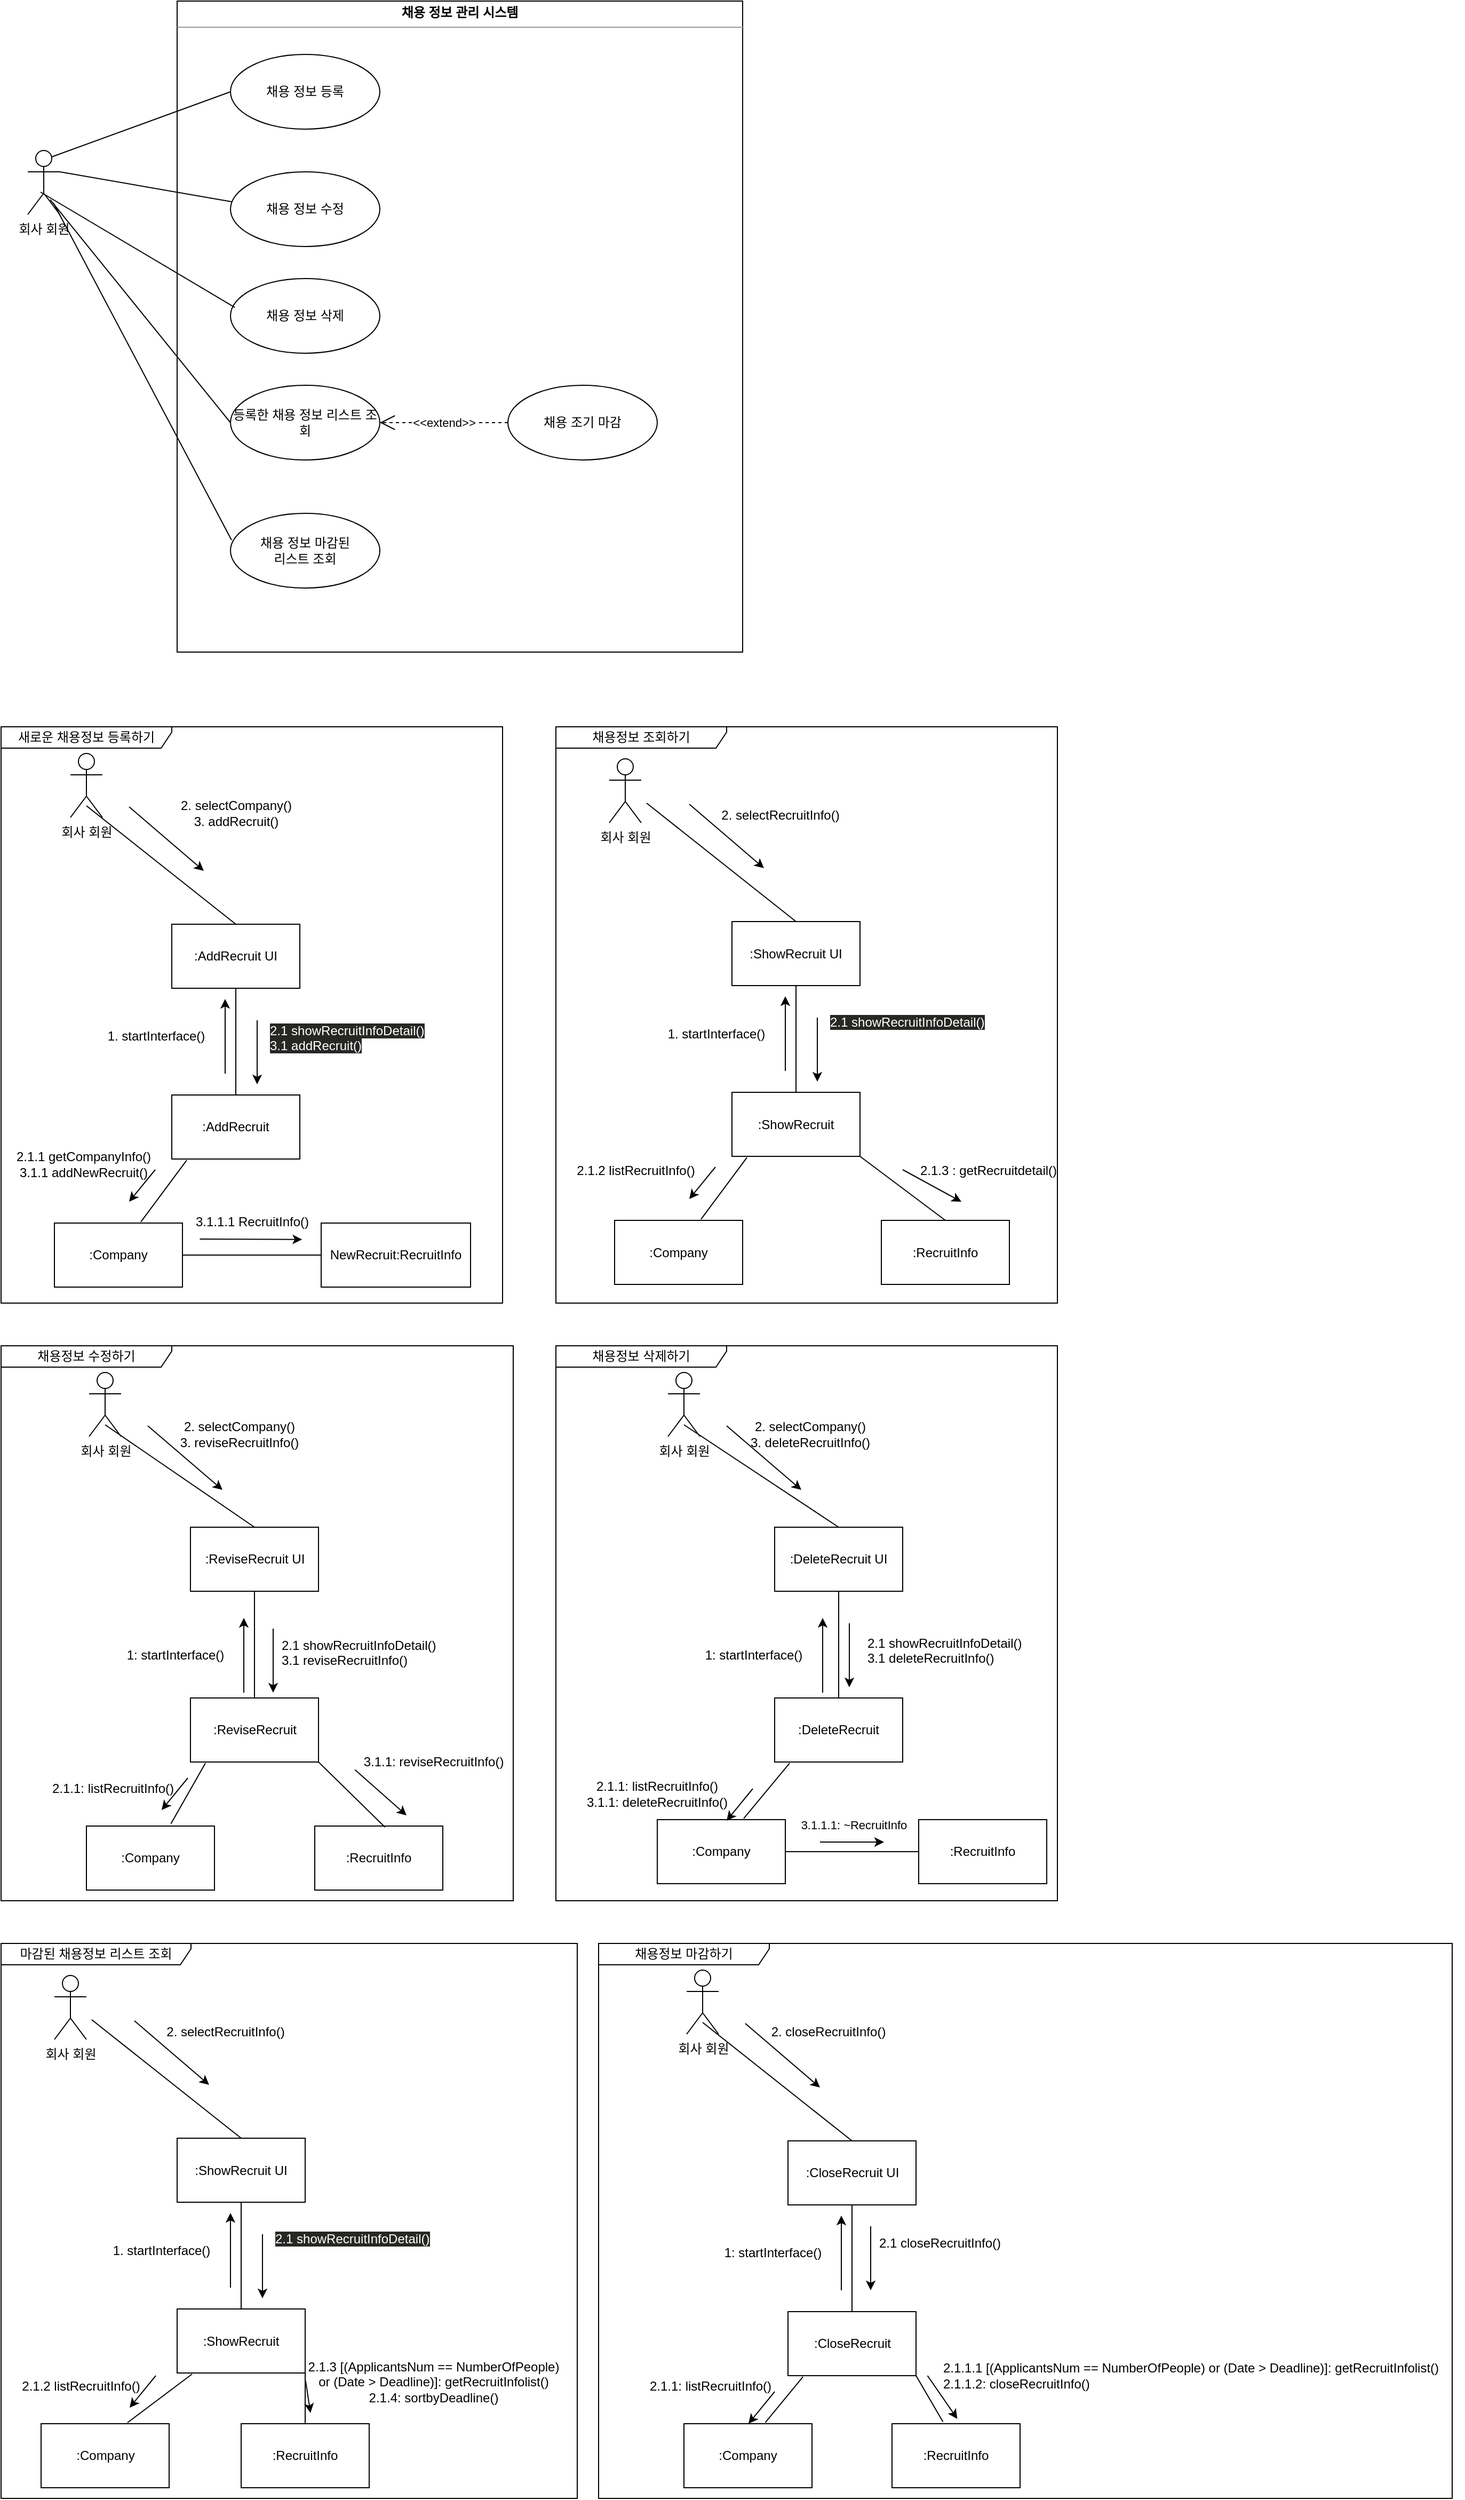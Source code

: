 <mxfile version="21.2.9" type="google">
  <diagram name="Page-1" id="b5b7bab2-c9e2-2cf4-8b2a-24fd1a2a6d21">
    <mxGraphModel grid="1" page="1" gridSize="10" guides="1" tooltips="1" connect="1" arrows="1" fold="1" pageScale="1" pageWidth="827" pageHeight="1169" background="none" math="0" shadow="0">
      <root>
        <mxCell id="0" />
        <mxCell id="1" parent="0" />
        <mxCell id="THvIdB2N3yqFJeVhvD4z-1" value="&lt;p style=&quot;margin:0px;margin-top:4px;text-align:center;&quot;&gt;&lt;b&gt;채용 정보 관리 시스템&lt;/b&gt;&lt;/p&gt;&lt;hr size=&quot;1&quot;&gt;&lt;div style=&quot;height:2px;&quot;&gt;&lt;/div&gt;" style="verticalAlign=top;align=left;overflow=fill;fontSize=12;fontFamily=Helvetica;html=1;whiteSpace=wrap;" vertex="1" parent="1">
          <mxGeometry x="165" y="20" width="530" height="610" as="geometry" />
        </mxCell>
        <mxCell id="THvIdB2N3yqFJeVhvD4z-2" value="회사 회원" style="shape=umlActor;verticalLabelPosition=bottom;verticalAlign=top;html=1;" vertex="1" parent="1">
          <mxGeometry x="25" y="160" width="30" height="60" as="geometry" />
        </mxCell>
        <mxCell id="THvIdB2N3yqFJeVhvD4z-3" value="채용 정보 등록" style="ellipse;whiteSpace=wrap;html=1;" vertex="1" parent="1">
          <mxGeometry x="215" y="70" width="140" height="70" as="geometry" />
        </mxCell>
        <mxCell id="THvIdB2N3yqFJeVhvD4z-4" value="등록한 채용 정보 리스트 조회" style="ellipse;whiteSpace=wrap;html=1;" vertex="1" parent="1">
          <mxGeometry x="215" y="380" width="140" height="70" as="geometry" />
        </mxCell>
        <mxCell id="THvIdB2N3yqFJeVhvD4z-5" value="채용 정보 마감된 &lt;br&gt;리스트 조회" style="ellipse;whiteSpace=wrap;html=1;" vertex="1" parent="1">
          <mxGeometry x="215" y="500" width="140" height="70" as="geometry" />
        </mxCell>
        <mxCell id="THvIdB2N3yqFJeVhvD4z-6" value="채용 정보 수정" style="ellipse;whiteSpace=wrap;html=1;" vertex="1" parent="1">
          <mxGeometry x="215" y="180" width="140" height="70" as="geometry" />
        </mxCell>
        <mxCell id="THvIdB2N3yqFJeVhvD4z-7" value="채용 조기 마감" style="ellipse;whiteSpace=wrap;html=1;" vertex="1" parent="1">
          <mxGeometry x="475" y="380" width="140" height="70" as="geometry" />
        </mxCell>
        <mxCell id="THvIdB2N3yqFJeVhvD4z-8" value="" style="endArrow=none;html=1;rounded=0;entryX=0;entryY=0.5;entryDx=0;entryDy=0;exitX=0.7;exitY=0.767;exitDx=0;exitDy=0;exitPerimeter=0;" edge="1" parent="1" source="THvIdB2N3yqFJeVhvD4z-2" target="THvIdB2N3yqFJeVhvD4z-4">
          <mxGeometry width="50" height="50" relative="1" as="geometry">
            <mxPoint x="59" y="179" as="sourcePoint" />
            <mxPoint x="227" y="143" as="targetPoint" />
          </mxGeometry>
        </mxCell>
        <mxCell id="THvIdB2N3yqFJeVhvD4z-9" value="" style="endArrow=none;html=1;rounded=0;entryX=0.007;entryY=0.357;entryDx=0;entryDy=0;entryPerimeter=0;exitX=0.8;exitY=0.817;exitDx=0;exitDy=0;exitPerimeter=0;" edge="1" parent="1" source="THvIdB2N3yqFJeVhvD4z-2" target="THvIdB2N3yqFJeVhvD4z-5">
          <mxGeometry width="50" height="50" relative="1" as="geometry">
            <mxPoint x="785" y="240" as="sourcePoint" />
            <mxPoint x="835" y="190" as="targetPoint" />
          </mxGeometry>
        </mxCell>
        <mxCell id="THvIdB2N3yqFJeVhvD4z-10" value="" style="endArrow=none;html=1;rounded=0;entryX=0;entryY=0.5;entryDx=0;entryDy=0;exitX=0.75;exitY=0.1;exitDx=0;exitDy=0;exitPerimeter=0;" edge="1" parent="1" source="THvIdB2N3yqFJeVhvD4z-2" target="THvIdB2N3yqFJeVhvD4z-3">
          <mxGeometry width="50" height="50" relative="1" as="geometry">
            <mxPoint x="5" y="100" as="sourcePoint" />
            <mxPoint x="55" y="50" as="targetPoint" />
          </mxGeometry>
        </mxCell>
        <mxCell id="THvIdB2N3yqFJeVhvD4z-11" value="" style="endArrow=none;html=1;rounded=0;entryX=0.007;entryY=0.4;entryDx=0;entryDy=0;entryPerimeter=0;exitX=1;exitY=0.333;exitDx=0;exitDy=0;exitPerimeter=0;" edge="1" parent="1" source="THvIdB2N3yqFJeVhvD4z-2" target="THvIdB2N3yqFJeVhvD4z-6">
          <mxGeometry width="50" height="50" relative="1" as="geometry">
            <mxPoint x="25" y="304" as="sourcePoint" />
            <mxPoint x="192" y="440" as="targetPoint" />
          </mxGeometry>
        </mxCell>
        <mxCell id="THvIdB2N3yqFJeVhvD4z-12" value="채용 정보 삭제" style="ellipse;whiteSpace=wrap;html=1;" vertex="1" parent="1">
          <mxGeometry x="215" y="280" width="140" height="70" as="geometry" />
        </mxCell>
        <mxCell id="THvIdB2N3yqFJeVhvD4z-13" value="" style="endArrow=none;html=1;rounded=0;entryX=0.029;entryY=0.386;entryDx=0;entryDy=0;entryPerimeter=0;exitX=0.4;exitY=0.65;exitDx=0;exitDy=0;exitPerimeter=0;" edge="1" parent="1" source="THvIdB2N3yqFJeVhvD4z-2" target="THvIdB2N3yqFJeVhvD4z-12">
          <mxGeometry width="50" height="50" relative="1" as="geometry">
            <mxPoint x="65" y="190" as="sourcePoint" />
            <mxPoint x="226" y="218" as="targetPoint" />
          </mxGeometry>
        </mxCell>
        <mxCell id="THvIdB2N3yqFJeVhvD4z-14" value="&amp;lt;&amp;lt;extend&amp;gt;&amp;gt;" style="endArrow=open;endSize=12;dashed=1;html=1;rounded=0;entryX=1;entryY=0.5;entryDx=0;entryDy=0;exitX=0;exitY=0.5;exitDx=0;exitDy=0;" edge="1" parent="1" source="THvIdB2N3yqFJeVhvD4z-7" target="THvIdB2N3yqFJeVhvD4z-4">
          <mxGeometry width="160" relative="1" as="geometry">
            <mxPoint x="445" y="350" as="sourcePoint" />
            <mxPoint x="605" y="350" as="targetPoint" />
          </mxGeometry>
        </mxCell>
        <mxCell id="_EsRxaXNr39jAv2G4_3R-1" value="회사 회원" style="shape=umlActor;verticalLabelPosition=bottom;verticalAlign=top;html=1;" vertex="1" parent="1">
          <mxGeometry x="65" y="725" width="30" height="60" as="geometry" />
        </mxCell>
        <mxCell id="Xb1e7kF9UDghLhpTketb-2" value=":AddRecruit UI" style="rounded=0;whiteSpace=wrap;html=1;" vertex="1" parent="1">
          <mxGeometry x="160" y="885" width="120" height="60" as="geometry" />
        </mxCell>
        <mxCell id="bZW9feNbAllSj9TjUGjz-1" value=":AddRecruit" style="whiteSpace=wrap;html=1;" vertex="1" parent="1">
          <mxGeometry x="160" y="1045" width="120" height="60" as="geometry" />
        </mxCell>
        <mxCell id="bZW9feNbAllSj9TjUGjz-7" value="" style="endArrow=none;html=1;rounded=0;entryX=0.5;entryY=0;entryDx=0;entryDy=0;exitX=0.5;exitY=0.817;exitDx=0;exitDy=0;exitPerimeter=0;" edge="1" parent="1" source="_EsRxaXNr39jAv2G4_3R-1" target="Xb1e7kF9UDghLhpTketb-2">
          <mxGeometry width="50" height="50" relative="1" as="geometry">
            <mxPoint x="200" y="865" as="sourcePoint" />
            <mxPoint x="250" y="815" as="targetPoint" />
          </mxGeometry>
        </mxCell>
        <mxCell id="bZW9feNbAllSj9TjUGjz-8" value="" style="endArrow=none;html=1;rounded=0;entryX=0.5;entryY=0;entryDx=0;entryDy=0;exitX=0.5;exitY=1;exitDx=0;exitDy=0;" edge="1" parent="1" source="Xb1e7kF9UDghLhpTketb-2" target="bZW9feNbAllSj9TjUGjz-1">
          <mxGeometry width="50" height="50" relative="1" as="geometry">
            <mxPoint x="295" y="1045" as="sourcePoint" />
            <mxPoint x="80" y="1055" as="targetPoint" />
          </mxGeometry>
        </mxCell>
        <mxCell id="bZW9feNbAllSj9TjUGjz-10" value="" style="endArrow=classic;html=1;rounded=0;" edge="1" parent="1">
          <mxGeometry width="50" height="50" relative="1" as="geometry">
            <mxPoint x="120" y="775" as="sourcePoint" />
            <mxPoint x="190" y="835" as="targetPoint" />
            <Array as="points" />
          </mxGeometry>
        </mxCell>
        <mxCell id="bZW9feNbAllSj9TjUGjz-18" value="" style="endArrow=classic;html=1;rounded=0;" edge="1" parent="1">
          <mxGeometry width="50" height="50" relative="1" as="geometry">
            <mxPoint x="240" y="975" as="sourcePoint" />
            <mxPoint x="240" y="1035" as="targetPoint" />
          </mxGeometry>
        </mxCell>
        <mxCell id="bZW9feNbAllSj9TjUGjz-19" value="&lt;span data-darkreader-inline-bgcolor=&quot;&quot; data-darkreader-inline-color=&quot;&quot; style=&quot;color: rgb(255, 255, 251); font-family: Helvetica; font-size: 12px; font-style: normal; font-variant-ligatures: normal; font-variant-caps: normal; font-weight: 400; letter-spacing: normal; orphans: 2; text-align: center; text-indent: 0px; text-transform: none; widows: 2; word-spacing: 0px; -webkit-text-stroke-width: 0px; background-color: rgb(39, 39, 38); text-decoration-thickness: initial; text-decoration-style: initial; text-decoration-color: initial; float: none; --darkreader-inline-color: #ffffec; --darkreader-inline-bgcolor: #2b2b29; display: inline !important;&quot;&gt;2.1 showRecruitInfoDetail()&lt;br&gt;3.1 addRecruit()&lt;br&gt;&lt;/span&gt;" style="text;whiteSpace=wrap;html=1;" vertex="1" parent="1">
          <mxGeometry x="250" y="971" width="156" height="20" as="geometry" />
        </mxCell>
        <mxCell id="bZW9feNbAllSj9TjUGjz-21" value="새로운 채용정보 등록하기" style="shape=umlFrame;whiteSpace=wrap;html=1;pointerEvents=0;width=160;height=20;" vertex="1" parent="1">
          <mxGeometry y="700" width="470" height="540" as="geometry" />
        </mxCell>
        <mxCell id="K71paMH0ZI0jcNfA3QA--1" value="NewRecruit:RecruitInfo" style="whiteSpace=wrap;html=1;" vertex="1" parent="1">
          <mxGeometry x="300" y="1165" width="140" height="60" as="geometry" />
        </mxCell>
        <mxCell id="K71paMH0ZI0jcNfA3QA--2" value=":Company" style="whiteSpace=wrap;html=1;" vertex="1" parent="1">
          <mxGeometry x="50" y="1165" width="120" height="60" as="geometry" />
        </mxCell>
        <mxCell id="K71paMH0ZI0jcNfA3QA--4" value="" style="endArrow=none;html=1;rounded=0;entryX=0.117;entryY=1.017;entryDx=0;entryDy=0;entryPerimeter=0;exitX=0.675;exitY=-0.017;exitDx=0;exitDy=0;exitPerimeter=0;" edge="1" parent="1" source="K71paMH0ZI0jcNfA3QA--2" target="bZW9feNbAllSj9TjUGjz-1">
          <mxGeometry width="50" height="50" relative="1" as="geometry">
            <mxPoint x="220" y="1015" as="sourcePoint" />
            <mxPoint x="270" y="965" as="targetPoint" />
          </mxGeometry>
        </mxCell>
        <mxCell id="K71paMH0ZI0jcNfA3QA--5" value="2.1.1 getCompanyInfo()&lt;br&gt;3.1.1 addNewRecruit()" style="text;html=1;strokeColor=none;fillColor=none;align=center;verticalAlign=middle;whiteSpace=wrap;rounded=0;" vertex="1" parent="1">
          <mxGeometry x="10" y="1095" width="135" height="30" as="geometry" />
        </mxCell>
        <mxCell id="K71paMH0ZI0jcNfA3QA--6" value="1. startInterface()" style="text;html=1;align=center;verticalAlign=middle;resizable=0;points=[];autosize=1;strokeColor=none;fillColor=none;" vertex="1" parent="1">
          <mxGeometry x="90" y="975" width="110" height="30" as="geometry" />
        </mxCell>
        <mxCell id="K71paMH0ZI0jcNfA3QA--7" value="" style="endArrow=classic;html=1;rounded=0;" edge="1" parent="1">
          <mxGeometry width="50" height="50" relative="1" as="geometry">
            <mxPoint x="210" y="1025" as="sourcePoint" />
            <mxPoint x="210" y="955" as="targetPoint" />
          </mxGeometry>
        </mxCell>
        <mxCell id="K71paMH0ZI0jcNfA3QA--8" value="2. selectCompany()&lt;br&gt;3. addRecruit()" style="text;html=1;align=center;verticalAlign=middle;resizable=0;points=[];autosize=1;strokeColor=none;fillColor=none;" vertex="1" parent="1">
          <mxGeometry x="155" y="761" width="130" height="40" as="geometry" />
        </mxCell>
        <mxCell id="K71paMH0ZI0jcNfA3QA--10" value="" style="endArrow=classic;html=1;rounded=0;" edge="1" parent="1">
          <mxGeometry width="50" height="50" relative="1" as="geometry">
            <mxPoint x="144.5" y="1115" as="sourcePoint" />
            <mxPoint x="120" y="1145" as="targetPoint" />
          </mxGeometry>
        </mxCell>
        <mxCell id="K71paMH0ZI0jcNfA3QA--27" value="회사 회원" style="shape=umlActor;verticalLabelPosition=bottom;verticalAlign=top;html=1;" vertex="1" parent="1">
          <mxGeometry x="570" y="730" width="30" height="60" as="geometry" />
        </mxCell>
        <mxCell id="K71paMH0ZI0jcNfA3QA--28" value=":ShowRecruit UI" style="rounded=0;whiteSpace=wrap;html=1;" vertex="1" parent="1">
          <mxGeometry x="685" y="882.5" width="120" height="60" as="geometry" />
        </mxCell>
        <mxCell id="K71paMH0ZI0jcNfA3QA--29" value=":ShowRecruit" style="whiteSpace=wrap;html=1;" vertex="1" parent="1">
          <mxGeometry x="685" y="1042.5" width="120" height="60" as="geometry" />
        </mxCell>
        <mxCell id="K71paMH0ZI0jcNfA3QA--30" value="" style="endArrow=none;html=1;rounded=0;entryX=0.5;entryY=0;entryDx=0;entryDy=0;exitX=0.5;exitY=0.817;exitDx=0;exitDy=0;exitPerimeter=0;" edge="1" parent="1" target="K71paMH0ZI0jcNfA3QA--28">
          <mxGeometry width="50" height="50" relative="1" as="geometry">
            <mxPoint x="605" y="771.52" as="sourcePoint" />
            <mxPoint x="775" y="812.5" as="targetPoint" />
          </mxGeometry>
        </mxCell>
        <mxCell id="K71paMH0ZI0jcNfA3QA--31" value="" style="endArrow=none;html=1;rounded=0;entryX=0.5;entryY=0;entryDx=0;entryDy=0;exitX=0.5;exitY=1;exitDx=0;exitDy=0;" edge="1" parent="1" source="K71paMH0ZI0jcNfA3QA--28" target="K71paMH0ZI0jcNfA3QA--29">
          <mxGeometry width="50" height="50" relative="1" as="geometry">
            <mxPoint x="820" y="1042.5" as="sourcePoint" />
            <mxPoint x="605" y="1052.5" as="targetPoint" />
          </mxGeometry>
        </mxCell>
        <mxCell id="K71paMH0ZI0jcNfA3QA--32" value="" style="endArrow=classic;html=1;rounded=0;" edge="1" parent="1">
          <mxGeometry width="50" height="50" relative="1" as="geometry">
            <mxPoint x="645" y="772.5" as="sourcePoint" />
            <mxPoint x="715" y="832.5" as="targetPoint" />
            <Array as="points" />
          </mxGeometry>
        </mxCell>
        <mxCell id="K71paMH0ZI0jcNfA3QA--33" value="" style="endArrow=classic;html=1;rounded=0;" edge="1" parent="1">
          <mxGeometry width="50" height="50" relative="1" as="geometry">
            <mxPoint x="765" y="972.5" as="sourcePoint" />
            <mxPoint x="765" y="1032.5" as="targetPoint" />
          </mxGeometry>
        </mxCell>
        <mxCell id="K71paMH0ZI0jcNfA3QA--34" value="&lt;span data-darkreader-inline-bgcolor=&quot;&quot; data-darkreader-inline-color=&quot;&quot; style=&quot;color: rgb(255, 255, 251); font-family: Helvetica; font-size: 12px; font-style: normal; font-variant-ligatures: normal; font-variant-caps: normal; font-weight: 400; letter-spacing: normal; orphans: 2; text-align: center; text-indent: 0px; text-transform: none; widows: 2; word-spacing: 0px; -webkit-text-stroke-width: 0px; background-color: rgb(39, 39, 38); text-decoration-thickness: initial; text-decoration-style: initial; text-decoration-color: initial; float: none; --darkreader-inline-color: #ffffec; --darkreader-inline-bgcolor: #2b2b29; display: inline !important;&quot;&gt;2.1 showRecruitInfoDetail()&lt;/span&gt;" style="text;whiteSpace=wrap;html=1;" vertex="1" parent="1">
          <mxGeometry x="775" y="962.5" width="185" height="20" as="geometry" />
        </mxCell>
        <mxCell id="K71paMH0ZI0jcNfA3QA--35" value="채용정보 조회하기" style="shape=umlFrame;whiteSpace=wrap;html=1;pointerEvents=0;width=160;height=20;" vertex="1" parent="1">
          <mxGeometry x="520" y="700" width="470" height="540" as="geometry" />
        </mxCell>
        <mxCell id="K71paMH0ZI0jcNfA3QA--36" value=":RecruitInfo" style="whiteSpace=wrap;html=1;" vertex="1" parent="1">
          <mxGeometry x="825" y="1162.5" width="120" height="60" as="geometry" />
        </mxCell>
        <mxCell id="K71paMH0ZI0jcNfA3QA--37" value=":Company" style="whiteSpace=wrap;html=1;" vertex="1" parent="1">
          <mxGeometry x="575" y="1162.5" width="120" height="60" as="geometry" />
        </mxCell>
        <mxCell id="K71paMH0ZI0jcNfA3QA--38" value="" style="endArrow=none;html=1;rounded=0;entryX=0.5;entryY=0;entryDx=0;entryDy=0;exitX=1;exitY=1;exitDx=0;exitDy=0;" edge="1" parent="1" source="K71paMH0ZI0jcNfA3QA--29" target="K71paMH0ZI0jcNfA3QA--36">
          <mxGeometry width="50" height="50" relative="1" as="geometry">
            <mxPoint x="745" y="1012.5" as="sourcePoint" />
            <mxPoint x="795" y="962.5" as="targetPoint" />
          </mxGeometry>
        </mxCell>
        <mxCell id="K71paMH0ZI0jcNfA3QA--39" value="" style="endArrow=none;html=1;rounded=0;entryX=0.117;entryY=1.017;entryDx=0;entryDy=0;entryPerimeter=0;exitX=0.675;exitY=-0.017;exitDx=0;exitDy=0;exitPerimeter=0;" edge="1" parent="1" source="K71paMH0ZI0jcNfA3QA--37" target="K71paMH0ZI0jcNfA3QA--29">
          <mxGeometry width="50" height="50" relative="1" as="geometry">
            <mxPoint x="745" y="1012.5" as="sourcePoint" />
            <mxPoint x="795" y="962.5" as="targetPoint" />
          </mxGeometry>
        </mxCell>
        <mxCell id="K71paMH0ZI0jcNfA3QA--40" value="&lt;span style=&quot;text-align: left;&quot;&gt;2.1.2 listRecruitInfo()&lt;/span&gt;" style="text;html=1;strokeColor=none;fillColor=none;align=center;verticalAlign=middle;whiteSpace=wrap;rounded=0;" vertex="1" parent="1">
          <mxGeometry x="530" y="1100.5" width="130" height="30" as="geometry" />
        </mxCell>
        <mxCell id="K71paMH0ZI0jcNfA3QA--41" value="1. startInterface()" style="text;html=1;align=center;verticalAlign=middle;resizable=0;points=[];autosize=1;strokeColor=none;fillColor=none;" vertex="1" parent="1">
          <mxGeometry x="615" y="972.5" width="110" height="30" as="geometry" />
        </mxCell>
        <mxCell id="K71paMH0ZI0jcNfA3QA--42" value="" style="endArrow=classic;html=1;rounded=0;" edge="1" parent="1">
          <mxGeometry width="50" height="50" relative="1" as="geometry">
            <mxPoint x="735" y="1022.5" as="sourcePoint" />
            <mxPoint x="735" y="952.5" as="targetPoint" />
          </mxGeometry>
        </mxCell>
        <mxCell id="K71paMH0ZI0jcNfA3QA--43" value="2. selectRecruitInfo()" style="text;html=1;align=center;verticalAlign=middle;resizable=0;points=[];autosize=1;strokeColor=none;fillColor=none;" vertex="1" parent="1">
          <mxGeometry x="665" y="767.5" width="130" height="30" as="geometry" />
        </mxCell>
        <mxCell id="K71paMH0ZI0jcNfA3QA--44" value="" style="endArrow=classic;html=1;rounded=0;" edge="1" parent="1">
          <mxGeometry width="50" height="50" relative="1" as="geometry">
            <mxPoint x="669.5" y="1112.5" as="sourcePoint" />
            <mxPoint x="645" y="1142.5" as="targetPoint" />
          </mxGeometry>
        </mxCell>
        <mxCell id="K71paMH0ZI0jcNfA3QA--61" value="2.1.3 : getRecruitdetail()" style="text;html=1;align=center;verticalAlign=middle;resizable=0;points=[];autosize=1;strokeColor=none;fillColor=none;" vertex="1" parent="1">
          <mxGeometry x="850" y="1100.5" width="150" height="30" as="geometry" />
        </mxCell>
        <mxCell id="K71paMH0ZI0jcNfA3QA--93" value="회사 회원" style="shape=umlActor;verticalLabelPosition=bottom;verticalAlign=top;html=1;" vertex="1" parent="1">
          <mxGeometry x="82.5" y="1305" width="30" height="60" as="geometry" />
        </mxCell>
        <mxCell id="K71paMH0ZI0jcNfA3QA--94" value=":ReviseRecruit UI" style="rounded=0;whiteSpace=wrap;html=1;" vertex="1" parent="1">
          <mxGeometry x="177.5" y="1450" width="120" height="60" as="geometry" />
        </mxCell>
        <mxCell id="K71paMH0ZI0jcNfA3QA--95" value=":ReviseRecruit" style="whiteSpace=wrap;html=1;" vertex="1" parent="1">
          <mxGeometry x="177.5" y="1610" width="120" height="60" as="geometry" />
        </mxCell>
        <mxCell id="K71paMH0ZI0jcNfA3QA--96" value="" style="endArrow=none;html=1;rounded=0;entryX=0.5;entryY=0;entryDx=0;entryDy=0;exitX=0.5;exitY=0.817;exitDx=0;exitDy=0;exitPerimeter=0;" edge="1" parent="1" source="K71paMH0ZI0jcNfA3QA--93" target="K71paMH0ZI0jcNfA3QA--94">
          <mxGeometry width="50" height="50" relative="1" as="geometry">
            <mxPoint x="217.5" y="1445" as="sourcePoint" />
            <mxPoint x="267.5" y="1395" as="targetPoint" />
          </mxGeometry>
        </mxCell>
        <mxCell id="K71paMH0ZI0jcNfA3QA--97" value="" style="endArrow=none;html=1;rounded=0;entryX=0.5;entryY=0;entryDx=0;entryDy=0;exitX=0.5;exitY=1;exitDx=0;exitDy=0;" edge="1" parent="1" source="K71paMH0ZI0jcNfA3QA--94" target="K71paMH0ZI0jcNfA3QA--95">
          <mxGeometry width="50" height="50" relative="1" as="geometry">
            <mxPoint x="312.5" y="1625" as="sourcePoint" />
            <mxPoint x="97.5" y="1635" as="targetPoint" />
          </mxGeometry>
        </mxCell>
        <mxCell id="K71paMH0ZI0jcNfA3QA--98" value="" style="endArrow=classic;html=1;rounded=0;" edge="1" parent="1">
          <mxGeometry width="50" height="50" relative="1" as="geometry">
            <mxPoint x="137.5" y="1355" as="sourcePoint" />
            <mxPoint x="207.5" y="1415" as="targetPoint" />
            <Array as="points" />
          </mxGeometry>
        </mxCell>
        <mxCell id="K71paMH0ZI0jcNfA3QA--99" value="" style="endArrow=classic;html=1;rounded=0;" edge="1" parent="1">
          <mxGeometry width="50" height="50" relative="1" as="geometry">
            <mxPoint x="255" y="1545" as="sourcePoint" />
            <mxPoint x="255" y="1605" as="targetPoint" />
          </mxGeometry>
        </mxCell>
        <mxCell id="K71paMH0ZI0jcNfA3QA--100" value="2.1 showRecruitInfoDetail()&lt;br data-darkreader-inline-border=&quot;&quot; style=&quot;border-color: var(--darkreader-border--border-color); --darkreader-inline-border: var(--darkreader-border--darkreader-border--border-color);&quot;&gt;3.1 reviseRecruitInfo()" style="text;whiteSpace=wrap;html=1;" vertex="1" parent="1">
          <mxGeometry x="261" y="1547" width="169" height="15" as="geometry" />
        </mxCell>
        <mxCell id="K71paMH0ZI0jcNfA3QA--101" value="채용정보 수정하기" style="shape=umlFrame;whiteSpace=wrap;html=1;pointerEvents=0;width=160;height=20;" vertex="1" parent="1">
          <mxGeometry y="1280" width="480" height="520" as="geometry" />
        </mxCell>
        <mxCell id="K71paMH0ZI0jcNfA3QA--102" value=":RecruitInfo" style="whiteSpace=wrap;html=1;" vertex="1" parent="1">
          <mxGeometry x="294" y="1730" width="120" height="60" as="geometry" />
        </mxCell>
        <mxCell id="K71paMH0ZI0jcNfA3QA--103" value=":Company" style="whiteSpace=wrap;html=1;" vertex="1" parent="1">
          <mxGeometry x="80" y="1730" width="120" height="60" as="geometry" />
        </mxCell>
        <mxCell id="K71paMH0ZI0jcNfA3QA--104" value="" style="endArrow=none;html=1;rounded=0;entryX=0.549;entryY=0.019;entryDx=0;entryDy=0;exitX=1;exitY=1;exitDx=0;exitDy=0;entryPerimeter=0;" edge="1" parent="1" source="K71paMH0ZI0jcNfA3QA--95" target="K71paMH0ZI0jcNfA3QA--102">
          <mxGeometry width="50" height="50" relative="1" as="geometry">
            <mxPoint x="237.5" y="1595" as="sourcePoint" />
            <mxPoint x="377.5" y="1745.0" as="targetPoint" />
          </mxGeometry>
        </mxCell>
        <mxCell id="K71paMH0ZI0jcNfA3QA--105" value="" style="endArrow=none;html=1;rounded=0;entryX=0.117;entryY=1.017;entryDx=0;entryDy=0;entryPerimeter=0;exitX=0.66;exitY=-0.036;exitDx=0;exitDy=0;exitPerimeter=0;" edge="1" parent="1" source="K71paMH0ZI0jcNfA3QA--103" target="K71paMH0ZI0jcNfA3QA--95">
          <mxGeometry width="50" height="50" relative="1" as="geometry">
            <mxPoint x="148.5" y="1743.98" as="sourcePoint" />
            <mxPoint x="287.5" y="1545" as="targetPoint" />
          </mxGeometry>
        </mxCell>
        <mxCell id="K71paMH0ZI0jcNfA3QA--106" value="&lt;span style=&quot;text-align: left;&quot;&gt;2.1.1: listRecruitInfo(&lt;/span&gt;&lt;span style=&quot;text-align: left;&quot;&gt;)&lt;/span&gt;" style="text;html=1;strokeColor=none;fillColor=none;align=center;verticalAlign=middle;whiteSpace=wrap;rounded=0;" vertex="1" parent="1">
          <mxGeometry x="40" y="1685" width="130" height="20" as="geometry" />
        </mxCell>
        <mxCell id="K71paMH0ZI0jcNfA3QA--107" value="1: startInterface()" style="text;html=1;align=center;verticalAlign=middle;resizable=0;points=[];autosize=1;strokeColor=none;fillColor=none;" vertex="1" parent="1">
          <mxGeometry x="107.5" y="1555" width="110" height="30" as="geometry" />
        </mxCell>
        <mxCell id="K71paMH0ZI0jcNfA3QA--108" value="" style="endArrow=classic;html=1;rounded=0;" edge="1" parent="1">
          <mxGeometry width="50" height="50" relative="1" as="geometry">
            <mxPoint x="227.5" y="1605" as="sourcePoint" />
            <mxPoint x="227.5" y="1535" as="targetPoint" />
          </mxGeometry>
        </mxCell>
        <mxCell id="K71paMH0ZI0jcNfA3QA--109" value="2. selectCompany()&lt;br&gt;3. reviseRecruitInfo()" style="text;html=1;align=center;verticalAlign=middle;resizable=0;points=[];autosize=1;strokeColor=none;fillColor=none;" vertex="1" parent="1">
          <mxGeometry x="157.5" y="1343" width="130" height="40" as="geometry" />
        </mxCell>
        <mxCell id="K71paMH0ZI0jcNfA3QA--110" value="" style="endArrow=classic;html=1;rounded=0;" edge="1" parent="1">
          <mxGeometry width="50" height="50" relative="1" as="geometry">
            <mxPoint x="175" y="1685" as="sourcePoint" />
            <mxPoint x="150.5" y="1715" as="targetPoint" />
          </mxGeometry>
        </mxCell>
        <mxCell id="K71paMH0ZI0jcNfA3QA--121" value="3.1.1: reviseRecruitInfo()" style="text;html=1;align=center;verticalAlign=middle;resizable=0;points=[];autosize=1;strokeColor=none;fillColor=none;" vertex="1" parent="1">
          <mxGeometry x="330" y="1655" width="150" height="30" as="geometry" />
        </mxCell>
        <mxCell id="K71paMH0ZI0jcNfA3QA--260" value="" style="endArrow=classic;html=1;rounded=0;" edge="1" parent="1">
          <mxGeometry width="50" height="50" relative="1" as="geometry">
            <mxPoint x="845" y="1115" as="sourcePoint" />
            <mxPoint x="900" y="1145" as="targetPoint" />
            <Array as="points" />
          </mxGeometry>
        </mxCell>
        <mxCell id="K71paMH0ZI0jcNfA3QA--261" value="" style="endArrow=classic;html=1;rounded=0;exitX=0.011;exitY=0.743;exitDx=0;exitDy=0;exitPerimeter=0;" edge="1" parent="1" source="K71paMH0ZI0jcNfA3QA--121">
          <mxGeometry width="50" height="50" relative="1" as="geometry">
            <mxPoint x="350" y="1709" as="sourcePoint" />
            <mxPoint x="380" y="1720" as="targetPoint" />
            <Array as="points" />
          </mxGeometry>
        </mxCell>
        <mxCell id="EixyRkAgwoJFA63Q9zNU-20" value="회사 회원" style="shape=umlActor;verticalLabelPosition=bottom;verticalAlign=top;html=1;" vertex="1" parent="1">
          <mxGeometry x="625" y="1305" width="30" height="60" as="geometry" />
        </mxCell>
        <mxCell id="EixyRkAgwoJFA63Q9zNU-21" value=":DeleteRecruit UI" style="rounded=0;whiteSpace=wrap;html=1;" vertex="1" parent="1">
          <mxGeometry x="725" y="1450" width="120" height="60" as="geometry" />
        </mxCell>
        <mxCell id="EixyRkAgwoJFA63Q9zNU-22" value=":DeleteRecruit" style="whiteSpace=wrap;html=1;" vertex="1" parent="1">
          <mxGeometry x="725" y="1610" width="120" height="60" as="geometry" />
        </mxCell>
        <mxCell id="EixyRkAgwoJFA63Q9zNU-23" value="" style="endArrow=none;html=1;rounded=0;entryX=0.5;entryY=0;entryDx=0;entryDy=0;exitX=0.5;exitY=0.817;exitDx=0;exitDy=0;exitPerimeter=0;" edge="1" parent="1" source="EixyRkAgwoJFA63Q9zNU-20" target="EixyRkAgwoJFA63Q9zNU-21">
          <mxGeometry width="50" height="50" relative="1" as="geometry">
            <mxPoint x="760" y="1445" as="sourcePoint" />
            <mxPoint x="810" y="1395" as="targetPoint" />
          </mxGeometry>
        </mxCell>
        <mxCell id="EixyRkAgwoJFA63Q9zNU-24" value="" style="endArrow=none;html=1;rounded=0;entryX=0.5;entryY=0;entryDx=0;entryDy=0;exitX=0.5;exitY=1;exitDx=0;exitDy=0;" edge="1" parent="1" source="EixyRkAgwoJFA63Q9zNU-21" target="EixyRkAgwoJFA63Q9zNU-22">
          <mxGeometry width="50" height="50" relative="1" as="geometry">
            <mxPoint x="855" y="1625" as="sourcePoint" />
            <mxPoint x="640" y="1635" as="targetPoint" />
          </mxGeometry>
        </mxCell>
        <mxCell id="EixyRkAgwoJFA63Q9zNU-25" value="" style="endArrow=classic;html=1;rounded=0;" edge="1" parent="1">
          <mxGeometry width="50" height="50" relative="1" as="geometry">
            <mxPoint x="680" y="1355" as="sourcePoint" />
            <mxPoint x="750" y="1415" as="targetPoint" />
            <Array as="points" />
          </mxGeometry>
        </mxCell>
        <mxCell id="EixyRkAgwoJFA63Q9zNU-26" value="" style="endArrow=classic;html=1;rounded=0;" edge="1" parent="1">
          <mxGeometry width="50" height="50" relative="1" as="geometry">
            <mxPoint x="795" y="1540" as="sourcePoint" />
            <mxPoint x="795" y="1600" as="targetPoint" />
          </mxGeometry>
        </mxCell>
        <mxCell id="EixyRkAgwoJFA63Q9zNU-27" value="2.1 showRecruitInfoDetail()&lt;br&gt;3.1 deleteRecruitInfo()" style="text;whiteSpace=wrap;html=1;" vertex="1" parent="1">
          <mxGeometry x="810" y="1545" width="156" height="20" as="geometry" />
        </mxCell>
        <mxCell id="EixyRkAgwoJFA63Q9zNU-28" value="채용정보 삭제하기" style="shape=umlFrame;whiteSpace=wrap;html=1;pointerEvents=0;width=160;height=20;" vertex="1" parent="1">
          <mxGeometry x="520" y="1280" width="470" height="520" as="geometry" />
        </mxCell>
        <mxCell id="EixyRkAgwoJFA63Q9zNU-29" value=":RecruitInfo" style="whiteSpace=wrap;html=1;" vertex="1" parent="1">
          <mxGeometry x="860" y="1724" width="120" height="60" as="geometry" />
        </mxCell>
        <mxCell id="EixyRkAgwoJFA63Q9zNU-30" value=":Company" style="whiteSpace=wrap;html=1;" vertex="1" parent="1">
          <mxGeometry x="615" y="1724" width="120" height="60" as="geometry" />
        </mxCell>
        <mxCell id="EixyRkAgwoJFA63Q9zNU-32" value="" style="endArrow=none;html=1;rounded=0;entryX=0.117;entryY=1.017;entryDx=0;entryDy=0;entryPerimeter=0;exitX=0.675;exitY=-0.017;exitDx=0;exitDy=0;exitPerimeter=0;" edge="1" parent="1" source="EixyRkAgwoJFA63Q9zNU-30" target="EixyRkAgwoJFA63Q9zNU-22">
          <mxGeometry width="50" height="50" relative="1" as="geometry">
            <mxPoint x="780" y="1595" as="sourcePoint" />
            <mxPoint x="830" y="1545" as="targetPoint" />
          </mxGeometry>
        </mxCell>
        <mxCell id="EixyRkAgwoJFA63Q9zNU-33" value="1: startInterface()" style="text;html=1;align=center;verticalAlign=middle;resizable=0;points=[];autosize=1;strokeColor=none;fillColor=none;" vertex="1" parent="1">
          <mxGeometry x="650" y="1555" width="110" height="30" as="geometry" />
        </mxCell>
        <mxCell id="EixyRkAgwoJFA63Q9zNU-34" value="" style="endArrow=classic;html=1;rounded=0;" edge="1" parent="1">
          <mxGeometry width="50" height="50" relative="1" as="geometry">
            <mxPoint x="770" y="1605" as="sourcePoint" />
            <mxPoint x="770" y="1535" as="targetPoint" />
          </mxGeometry>
        </mxCell>
        <mxCell id="EixyRkAgwoJFA63Q9zNU-35" value="2. selectCompany()&lt;br&gt;3. deleteRecruitInfo()" style="text;html=1;align=center;verticalAlign=middle;resizable=0;points=[];autosize=1;strokeColor=none;fillColor=none;" vertex="1" parent="1">
          <mxGeometry x="687.5" y="1343" width="140" height="40" as="geometry" />
        </mxCell>
        <mxCell id="EixyRkAgwoJFA63Q9zNU-36" value="" style="endArrow=classic;html=1;rounded=0;" edge="1" parent="1">
          <mxGeometry width="50" height="50" relative="1" as="geometry">
            <mxPoint x="704.5" y="1695" as="sourcePoint" />
            <mxPoint x="680" y="1725" as="targetPoint" />
          </mxGeometry>
        </mxCell>
        <mxCell id="EixyRkAgwoJFA63Q9zNU-40" value="&lt;span style=&quot;text-align: left;&quot;&gt;2.1.1: listRecruitInfo()&lt;/span&gt;&lt;br data-darkreader-inline-border=&quot;&quot; style=&quot;border-color: var(--darkreader-border--border-color); text-align: left; --darkreader-inline-border: var(--darkreader-border--darkreader-border--border-color);&quot;&gt;&lt;span style=&quot;text-align: left;&quot;&gt;3.1.1: deleteRecruitInfo()&lt;/span&gt;" style="text;html=1;strokeColor=none;fillColor=none;align=center;verticalAlign=middle;whiteSpace=wrap;rounded=0;" vertex="1" parent="1">
          <mxGeometry x="520" y="1685" width="190" height="30" as="geometry" />
        </mxCell>
        <mxCell id="EixyRkAgwoJFA63Q9zNU-69" value="" style="endArrow=none;html=1;rounded=0;entryX=0;entryY=0.5;entryDx=0;entryDy=0;exitX=1;exitY=0.5;exitDx=0;exitDy=0;" edge="1" parent="1" source="K71paMH0ZI0jcNfA3QA--2" target="K71paMH0ZI0jcNfA3QA--1">
          <mxGeometry width="50" height="50" relative="1" as="geometry">
            <mxPoint x="141" y="1174" as="sourcePoint" />
            <mxPoint x="184" y="1116" as="targetPoint" />
          </mxGeometry>
        </mxCell>
        <mxCell id="EixyRkAgwoJFA63Q9zNU-70" value="3.1.1.1 RecruitInfo()" style="text;html=1;align=center;verticalAlign=middle;resizable=0;points=[];autosize=1;strokeColor=none;fillColor=none;" vertex="1" parent="1">
          <mxGeometry x="170" y="1149" width="130" height="30" as="geometry" />
        </mxCell>
        <mxCell id="EixyRkAgwoJFA63Q9zNU-71" value="" style="endArrow=none;html=1;rounded=0;entryX=0;entryY=0.5;entryDx=0;entryDy=0;exitX=1;exitY=0.5;exitDx=0;exitDy=0;" edge="1" parent="1" source="EixyRkAgwoJFA63Q9zNU-30" target="EixyRkAgwoJFA63Q9zNU-29">
          <mxGeometry width="50" height="50" relative="1" as="geometry">
            <mxPoint x="850" y="1695" as="sourcePoint" />
            <mxPoint x="930" y="1755" as="targetPoint" />
          </mxGeometry>
        </mxCell>
        <mxCell id="EixyRkAgwoJFA63Q9zNU-72" value="3.1.1.1: ~RecruitInfo" style="edgeLabel;html=1;align=center;verticalAlign=middle;resizable=0;points=[];" connectable="0" vertex="1" parent="EixyRkAgwoJFA63Q9zNU-71">
          <mxGeometry x="-0.196" y="3" relative="1" as="geometry">
            <mxPoint x="13" y="-22" as="offset" />
          </mxGeometry>
        </mxCell>
        <mxCell id="OpeE6zxOzzpMG_I_0L6V-6" value="" style="endArrow=classic;html=1;rounded=0;exitX=0.125;exitY=1.033;exitDx=0;exitDy=0;exitPerimeter=0;entryX=0.863;entryY=1.045;entryDx=0;entryDy=0;entryPerimeter=0;" edge="1" parent="1" source="EixyRkAgwoJFA63Q9zNU-70" target="EixyRkAgwoJFA63Q9zNU-70">
          <mxGeometry width="50" height="50" relative="1" as="geometry">
            <mxPoint x="154.5" y="1125" as="sourcePoint" />
            <mxPoint x="130" y="1155" as="targetPoint" />
          </mxGeometry>
        </mxCell>
        <mxCell id="OpeE6zxOzzpMG_I_0L6V-8" value="" style="endArrow=classic;html=1;rounded=0;" edge="1" parent="1">
          <mxGeometry width="50" height="50" relative="1" as="geometry">
            <mxPoint x="767.5" y="1745" as="sourcePoint" />
            <mxPoint x="827.5" y="1745" as="targetPoint" />
          </mxGeometry>
        </mxCell>
        <mxCell id="OpeE6zxOzzpMG_I_0L6V-34" value="회사 회원" style="shape=umlActor;verticalLabelPosition=bottom;verticalAlign=top;html=1;" vertex="1" parent="1">
          <mxGeometry x="50" y="1870" width="30" height="60" as="geometry" />
        </mxCell>
        <mxCell id="OpeE6zxOzzpMG_I_0L6V-35" value=":ShowRecruit UI" style="rounded=0;whiteSpace=wrap;html=1;" vertex="1" parent="1">
          <mxGeometry x="165" y="2022.5" width="120" height="60" as="geometry" />
        </mxCell>
        <mxCell id="OpeE6zxOzzpMG_I_0L6V-36" value=":ShowRecruit" style="whiteSpace=wrap;html=1;" vertex="1" parent="1">
          <mxGeometry x="165" y="2182.5" width="120" height="60" as="geometry" />
        </mxCell>
        <mxCell id="OpeE6zxOzzpMG_I_0L6V-37" value="" style="endArrow=none;html=1;rounded=0;entryX=0.5;entryY=0;entryDx=0;entryDy=0;exitX=0.5;exitY=0.817;exitDx=0;exitDy=0;exitPerimeter=0;" edge="1" parent="1" target="OpeE6zxOzzpMG_I_0L6V-35">
          <mxGeometry width="50" height="50" relative="1" as="geometry">
            <mxPoint x="85" y="1911.52" as="sourcePoint" />
            <mxPoint x="255" y="1952.5" as="targetPoint" />
          </mxGeometry>
        </mxCell>
        <mxCell id="OpeE6zxOzzpMG_I_0L6V-38" value="" style="endArrow=none;html=1;rounded=0;entryX=0.5;entryY=0;entryDx=0;entryDy=0;exitX=0.5;exitY=1;exitDx=0;exitDy=0;" edge="1" parent="1" source="OpeE6zxOzzpMG_I_0L6V-35" target="OpeE6zxOzzpMG_I_0L6V-36">
          <mxGeometry width="50" height="50" relative="1" as="geometry">
            <mxPoint x="300" y="2182.5" as="sourcePoint" />
            <mxPoint x="85" y="2192.5" as="targetPoint" />
          </mxGeometry>
        </mxCell>
        <mxCell id="OpeE6zxOzzpMG_I_0L6V-39" value="" style="endArrow=classic;html=1;rounded=0;" edge="1" parent="1">
          <mxGeometry width="50" height="50" relative="1" as="geometry">
            <mxPoint x="125" y="1912.5" as="sourcePoint" />
            <mxPoint x="195" y="1972.5" as="targetPoint" />
            <Array as="points" />
          </mxGeometry>
        </mxCell>
        <mxCell id="OpeE6zxOzzpMG_I_0L6V-40" value="" style="endArrow=classic;html=1;rounded=0;" edge="1" parent="1">
          <mxGeometry width="50" height="50" relative="1" as="geometry">
            <mxPoint x="245" y="2112.5" as="sourcePoint" />
            <mxPoint x="245" y="2172.5" as="targetPoint" />
          </mxGeometry>
        </mxCell>
        <mxCell id="OpeE6zxOzzpMG_I_0L6V-41" value="&lt;span data-darkreader-inline-bgcolor=&quot;&quot; data-darkreader-inline-color=&quot;&quot; style=&quot;color: rgb(255, 255, 251); font-family: Helvetica; font-size: 12px; font-style: normal; font-variant-ligatures: normal; font-variant-caps: normal; font-weight: 400; letter-spacing: normal; orphans: 2; text-align: center; text-indent: 0px; text-transform: none; widows: 2; word-spacing: 0px; -webkit-text-stroke-width: 0px; background-color: rgb(39, 39, 38); text-decoration-thickness: initial; text-decoration-style: initial; text-decoration-color: initial; float: none; --darkreader-inline-color: #ffffec; --darkreader-inline-bgcolor: #2b2b29; display: inline !important;&quot;&gt;2.1 showRecruitInfoDetail()&lt;/span&gt;" style="text;whiteSpace=wrap;html=1;" vertex="1" parent="1">
          <mxGeometry x="255" y="2102.5" width="185" height="20" as="geometry" />
        </mxCell>
        <mxCell id="OpeE6zxOzzpMG_I_0L6V-42" value="마감된 채용정보 리스트 조회" style="shape=umlFrame;whiteSpace=wrap;html=1;pointerEvents=0;width=178;height=20;" vertex="1" parent="1">
          <mxGeometry y="1840" width="540" height="520" as="geometry" />
        </mxCell>
        <mxCell id="OpeE6zxOzzpMG_I_0L6V-43" value=":RecruitInfo" style="whiteSpace=wrap;html=1;" vertex="1" parent="1">
          <mxGeometry x="225" y="2290" width="120" height="60" as="geometry" />
        </mxCell>
        <mxCell id="OpeE6zxOzzpMG_I_0L6V-44" value=":Company" style="whiteSpace=wrap;html=1;" vertex="1" parent="1">
          <mxGeometry x="37.5" y="2290" width="120" height="60" as="geometry" />
        </mxCell>
        <mxCell id="OpeE6zxOzzpMG_I_0L6V-45" value="" style="endArrow=none;html=1;rounded=0;entryX=0.5;entryY=0;entryDx=0;entryDy=0;exitX=1;exitY=1;exitDx=0;exitDy=0;" edge="1" parent="1" source="OpeE6zxOzzpMG_I_0L6V-36" target="OpeE6zxOzzpMG_I_0L6V-43">
          <mxGeometry width="50" height="50" relative="1" as="geometry">
            <mxPoint x="225" y="2152.5" as="sourcePoint" />
            <mxPoint x="275" y="2102.5" as="targetPoint" />
          </mxGeometry>
        </mxCell>
        <mxCell id="OpeE6zxOzzpMG_I_0L6V-46" value="" style="endArrow=none;html=1;rounded=0;entryX=0.117;entryY=1.017;entryDx=0;entryDy=0;entryPerimeter=0;exitX=0.675;exitY=-0.017;exitDx=0;exitDy=0;exitPerimeter=0;" edge="1" parent="1" source="OpeE6zxOzzpMG_I_0L6V-44" target="OpeE6zxOzzpMG_I_0L6V-36">
          <mxGeometry width="50" height="50" relative="1" as="geometry">
            <mxPoint x="225" y="2152.5" as="sourcePoint" />
            <mxPoint x="275" y="2102.5" as="targetPoint" />
          </mxGeometry>
        </mxCell>
        <mxCell id="OpeE6zxOzzpMG_I_0L6V-47" value="&lt;span style=&quot;text-align: left;&quot;&gt;2.1.2 listRecruitInfo()&lt;/span&gt;" style="text;html=1;strokeColor=none;fillColor=none;align=center;verticalAlign=middle;whiteSpace=wrap;rounded=0;" vertex="1" parent="1">
          <mxGeometry y="2240" width="150" height="30" as="geometry" />
        </mxCell>
        <mxCell id="OpeE6zxOzzpMG_I_0L6V-48" value="1. startInterface()" style="text;html=1;align=center;verticalAlign=middle;resizable=0;points=[];autosize=1;strokeColor=none;fillColor=none;" vertex="1" parent="1">
          <mxGeometry x="95" y="2112.5" width="110" height="30" as="geometry" />
        </mxCell>
        <mxCell id="OpeE6zxOzzpMG_I_0L6V-49" value="" style="endArrow=classic;html=1;rounded=0;" edge="1" parent="1">
          <mxGeometry width="50" height="50" relative="1" as="geometry">
            <mxPoint x="215" y="2162.5" as="sourcePoint" />
            <mxPoint x="215" y="2092.5" as="targetPoint" />
          </mxGeometry>
        </mxCell>
        <mxCell id="OpeE6zxOzzpMG_I_0L6V-50" value="2. selectRecruitInfo()" style="text;html=1;align=center;verticalAlign=middle;resizable=0;points=[];autosize=1;strokeColor=none;fillColor=none;" vertex="1" parent="1">
          <mxGeometry x="145" y="1907.5" width="130" height="30" as="geometry" />
        </mxCell>
        <mxCell id="OpeE6zxOzzpMG_I_0L6V-51" value="" style="endArrow=classic;html=1;rounded=0;" edge="1" parent="1">
          <mxGeometry width="50" height="50" relative="1" as="geometry">
            <mxPoint x="145" y="2245" as="sourcePoint" />
            <mxPoint x="120.5" y="2275" as="targetPoint" />
          </mxGeometry>
        </mxCell>
        <mxCell id="OpeE6zxOzzpMG_I_0L6V-52" value="" style="endArrow=classic;html=1;rounded=0;exitX=0.04;exitY=0.488;exitDx=0;exitDy=0;exitPerimeter=0;" edge="1" parent="1" source="OpeE6zxOzzpMG_I_0L6V-53">
          <mxGeometry width="50" height="50" relative="1" as="geometry">
            <mxPoint x="297.5" y="2255" as="sourcePoint" />
            <mxPoint x="290" y="2280" as="targetPoint" />
            <Array as="points" />
          </mxGeometry>
        </mxCell>
        <mxCell id="OpeE6zxOzzpMG_I_0L6V-53" value="2.1.3 [(ApplicantsNum == NumberOfPeople)&lt;br&gt;or (Date &amp;gt; Deadline)]: getRecruitInfolist()&lt;br data-darkreader-inline-border=&quot;&quot; style=&quot;border-color: var(--darkreader-border--border-color); text-align: left; --darkreader-inline-border: var(--darkreader-border--darkreader-border--border-color);&quot;&gt;&lt;span style=&quot;text-align: left;&quot;&gt;2.1.4: sortbyDeadline()&lt;/span&gt;" style="text;html=1;align=center;verticalAlign=middle;resizable=0;points=[];autosize=1;strokeColor=none;fillColor=none;" vertex="1" parent="1">
          <mxGeometry x="275" y="2220.5" width="260" height="60" as="geometry" />
        </mxCell>
        <mxCell id="OpeE6zxOzzpMG_I_0L6V-55" value="회사 회원" style="shape=umlActor;verticalLabelPosition=bottom;verticalAlign=top;html=1;" vertex="1" parent="1">
          <mxGeometry x="642.5" y="1865" width="30" height="60" as="geometry" />
        </mxCell>
        <mxCell id="OpeE6zxOzzpMG_I_0L6V-56" value=":CloseRecruit UI" style="rounded=0;whiteSpace=wrap;html=1;" vertex="1" parent="1">
          <mxGeometry x="737.5" y="2025" width="120" height="60" as="geometry" />
        </mxCell>
        <mxCell id="OpeE6zxOzzpMG_I_0L6V-57" value=":CloseRecruit" style="whiteSpace=wrap;html=1;" vertex="1" parent="1">
          <mxGeometry x="737.5" y="2185" width="120" height="60" as="geometry" />
        </mxCell>
        <mxCell id="OpeE6zxOzzpMG_I_0L6V-58" value="" style="endArrow=none;html=1;rounded=0;entryX=0.5;entryY=0;entryDx=0;entryDy=0;exitX=0.5;exitY=0.817;exitDx=0;exitDy=0;exitPerimeter=0;" edge="1" parent="1" source="OpeE6zxOzzpMG_I_0L6V-55" target="OpeE6zxOzzpMG_I_0L6V-56">
          <mxGeometry width="50" height="50" relative="1" as="geometry">
            <mxPoint x="777.5" y="2005" as="sourcePoint" />
            <mxPoint x="827.5" y="1955" as="targetPoint" />
          </mxGeometry>
        </mxCell>
        <mxCell id="OpeE6zxOzzpMG_I_0L6V-59" value="" style="endArrow=none;html=1;rounded=0;entryX=0.5;entryY=0;entryDx=0;entryDy=0;exitX=0.5;exitY=1;exitDx=0;exitDy=0;" edge="1" parent="1" source="OpeE6zxOzzpMG_I_0L6V-56" target="OpeE6zxOzzpMG_I_0L6V-57">
          <mxGeometry width="50" height="50" relative="1" as="geometry">
            <mxPoint x="872.5" y="2185" as="sourcePoint" />
            <mxPoint x="657.5" y="2195" as="targetPoint" />
          </mxGeometry>
        </mxCell>
        <mxCell id="OpeE6zxOzzpMG_I_0L6V-60" value="" style="endArrow=classic;html=1;rounded=0;" edge="1" parent="1">
          <mxGeometry width="50" height="50" relative="1" as="geometry">
            <mxPoint x="697.5" y="1915" as="sourcePoint" />
            <mxPoint x="767.5" y="1975" as="targetPoint" />
            <Array as="points" />
          </mxGeometry>
        </mxCell>
        <mxCell id="OpeE6zxOzzpMG_I_0L6V-61" value="" style="endArrow=classic;html=1;rounded=0;" edge="1" parent="1">
          <mxGeometry width="50" height="50" relative="1" as="geometry">
            <mxPoint x="815" y="2105" as="sourcePoint" />
            <mxPoint x="815" y="2165" as="targetPoint" />
          </mxGeometry>
        </mxCell>
        <mxCell id="OpeE6zxOzzpMG_I_0L6V-62" value="2.1 closeRecruitInfo()" style="text;whiteSpace=wrap;html=1;" vertex="1" parent="1">
          <mxGeometry x="821" y="2107" width="122.5" height="15" as="geometry" />
        </mxCell>
        <mxCell id="OpeE6zxOzzpMG_I_0L6V-63" value="채용정보 마감하기" style="shape=umlFrame;whiteSpace=wrap;html=1;pointerEvents=0;width=160;height=20;" vertex="1" parent="1">
          <mxGeometry x="560" y="1840" width="800" height="520" as="geometry" />
        </mxCell>
        <mxCell id="OpeE6zxOzzpMG_I_0L6V-64" value=":RecruitInfo" style="whiteSpace=wrap;html=1;" vertex="1" parent="1">
          <mxGeometry x="835" y="2290" width="120" height="60" as="geometry" />
        </mxCell>
        <mxCell id="OpeE6zxOzzpMG_I_0L6V-65" value=":Company" style="whiteSpace=wrap;html=1;" vertex="1" parent="1">
          <mxGeometry x="640" y="2290" width="120" height="60" as="geometry" />
        </mxCell>
        <mxCell id="OpeE6zxOzzpMG_I_0L6V-66" value="" style="endArrow=none;html=1;rounded=0;entryX=0.398;entryY=-0.03;entryDx=0;entryDy=0;exitX=1;exitY=1;exitDx=0;exitDy=0;entryPerimeter=0;" edge="1" parent="1" source="OpeE6zxOzzpMG_I_0L6V-57" target="OpeE6zxOzzpMG_I_0L6V-64">
          <mxGeometry width="50" height="50" relative="1" as="geometry">
            <mxPoint x="797.5" y="2155" as="sourcePoint" />
            <mxPoint x="937.5" y="2305" as="targetPoint" />
          </mxGeometry>
        </mxCell>
        <mxCell id="OpeE6zxOzzpMG_I_0L6V-67" value="" style="endArrow=none;html=1;rounded=0;entryX=0.117;entryY=1.017;entryDx=0;entryDy=0;entryPerimeter=0;exitX=0.635;exitY=-0.017;exitDx=0;exitDy=0;exitPerimeter=0;" edge="1" parent="1" source="OpeE6zxOzzpMG_I_0L6V-65" target="OpeE6zxOzzpMG_I_0L6V-57">
          <mxGeometry width="50" height="50" relative="1" as="geometry">
            <mxPoint x="708.5" y="2303.98" as="sourcePoint" />
            <mxPoint x="847.5" y="2105" as="targetPoint" />
          </mxGeometry>
        </mxCell>
        <mxCell id="OpeE6zxOzzpMG_I_0L6V-68" value="&lt;span style=&quot;text-align: left;&quot;&gt;2.1.1: listRecruitInfo(&lt;/span&gt;&lt;span style=&quot;text-align: left;&quot;&gt;)&lt;/span&gt;" style="text;html=1;strokeColor=none;fillColor=none;align=center;verticalAlign=middle;whiteSpace=wrap;rounded=0;" vertex="1" parent="1">
          <mxGeometry x="600" y="2245" width="130" height="20" as="geometry" />
        </mxCell>
        <mxCell id="OpeE6zxOzzpMG_I_0L6V-69" value="1: startInterface()" style="text;html=1;align=center;verticalAlign=middle;resizable=0;points=[];autosize=1;strokeColor=none;fillColor=none;" vertex="1" parent="1">
          <mxGeometry x="667.5" y="2115" width="110" height="30" as="geometry" />
        </mxCell>
        <mxCell id="OpeE6zxOzzpMG_I_0L6V-70" value="" style="endArrow=classic;html=1;rounded=0;" edge="1" parent="1">
          <mxGeometry width="50" height="50" relative="1" as="geometry">
            <mxPoint x="787.5" y="2165" as="sourcePoint" />
            <mxPoint x="787.5" y="2095" as="targetPoint" />
          </mxGeometry>
        </mxCell>
        <mxCell id="OpeE6zxOzzpMG_I_0L6V-71" value="2. closeRecruitInfo()" style="text;html=1;align=center;verticalAlign=middle;resizable=0;points=[];autosize=1;strokeColor=none;fillColor=none;" vertex="1" parent="1">
          <mxGeometry x="710" y="1908" width="130" height="30" as="geometry" />
        </mxCell>
        <mxCell id="OpeE6zxOzzpMG_I_0L6V-72" value="" style="endArrow=classic;html=1;rounded=0;" edge="1" parent="1">
          <mxGeometry width="50" height="50" relative="1" as="geometry">
            <mxPoint x="725" y="2260" as="sourcePoint" />
            <mxPoint x="700.5" y="2290" as="targetPoint" />
          </mxGeometry>
        </mxCell>
        <mxCell id="OpeE6zxOzzpMG_I_0L6V-75" value="2.1.1.1 [(ApplicantsNum == NumberOfPeople) or (Date &amp;gt; Deadline)]: getRecruitInfolist()&lt;br&gt;2.1.1.2: closeRecruitInfo()" style="text;html=1;align=left;verticalAlign=middle;resizable=0;points=[];autosize=1;strokeColor=none;fillColor=none;" vertex="1" parent="1">
          <mxGeometry x="881" y="2225" width="490" height="40" as="geometry" />
        </mxCell>
        <mxCell id="OpeE6zxOzzpMG_I_0L6V-77" value="" style="endArrow=classic;html=1;rounded=0;" edge="1" parent="1">
          <mxGeometry width="50" height="50" relative="1" as="geometry">
            <mxPoint x="868.25" y="2245" as="sourcePoint" />
            <mxPoint x="896.25" y="2285.5" as="targetPoint" />
            <Array as="points" />
          </mxGeometry>
        </mxCell>
      </root>
    </mxGraphModel>
  </diagram>
</mxfile>
